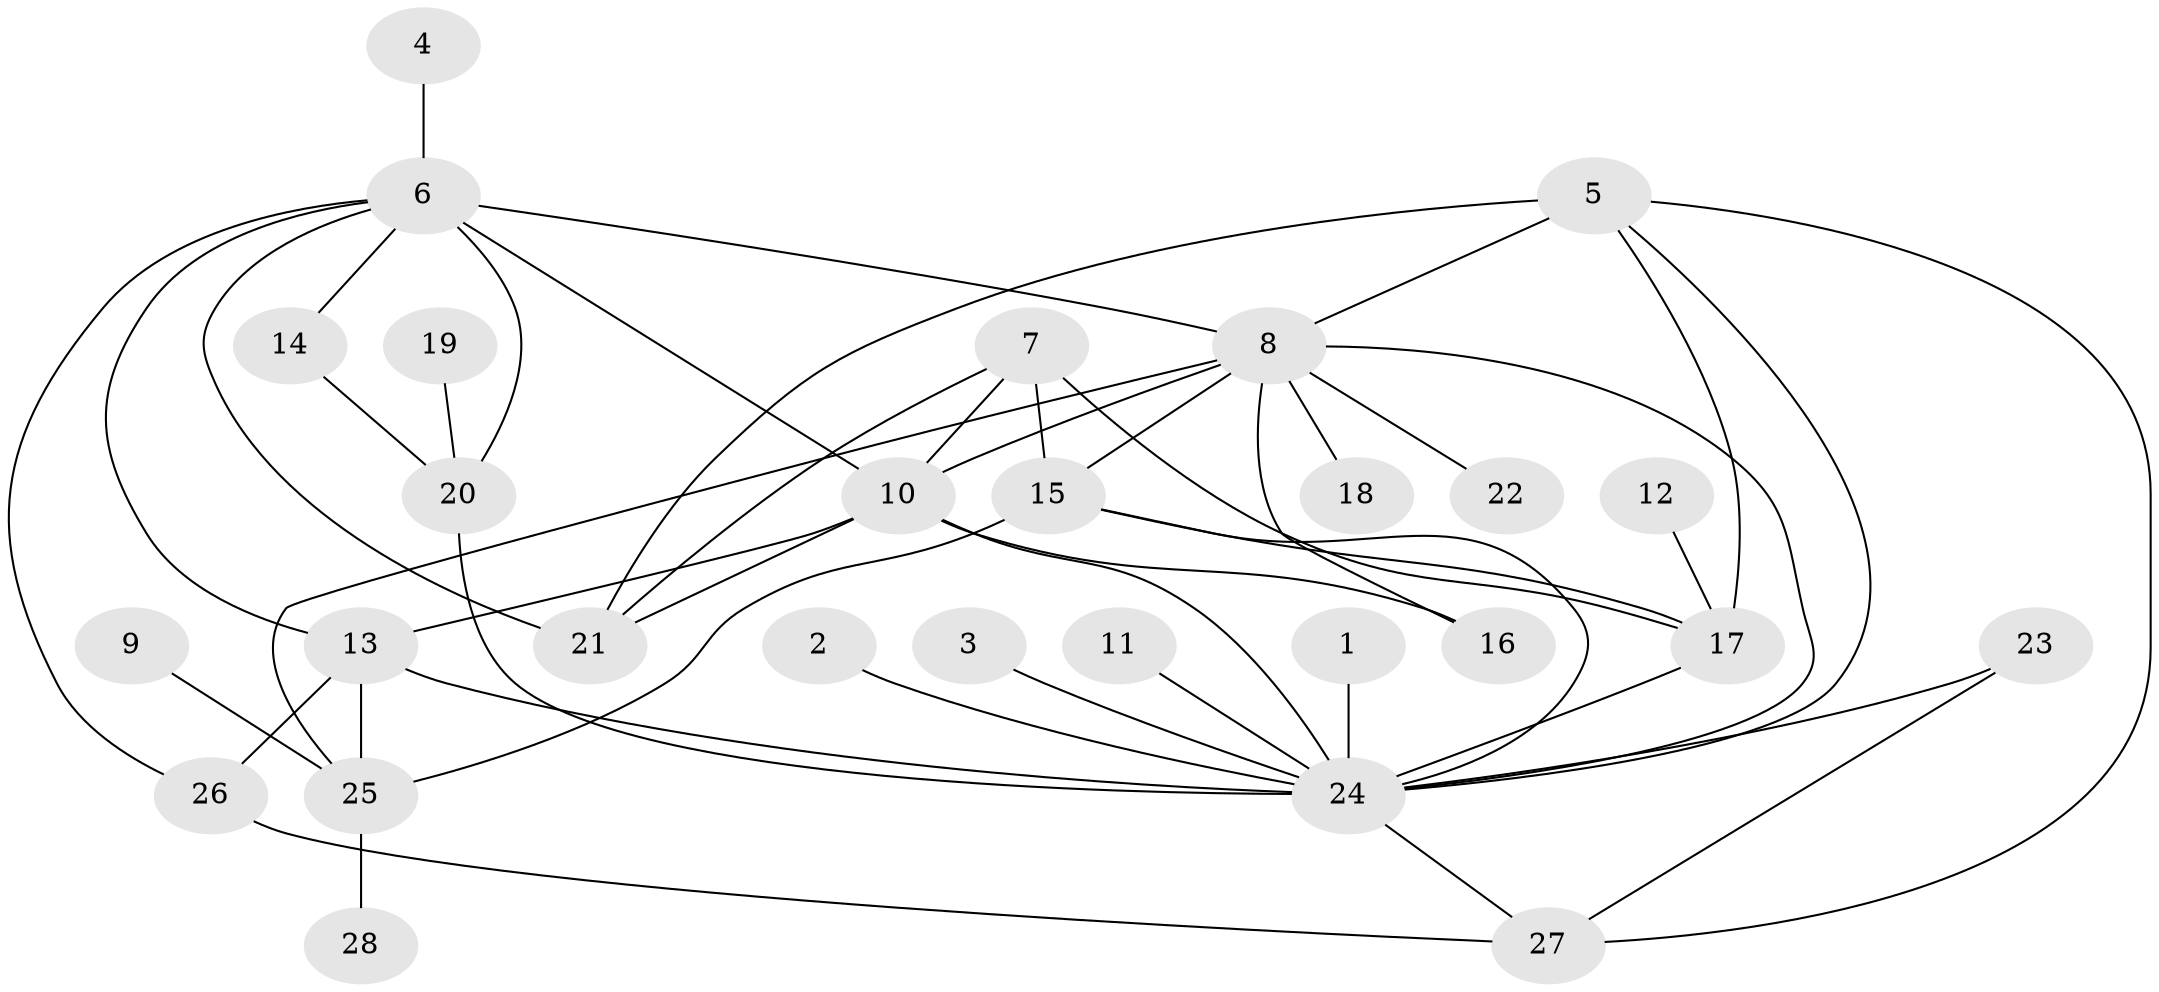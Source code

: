 // original degree distribution, {8: 0.028985507246376812, 11: 0.014492753623188406, 9: 0.014492753623188406, 21: 0.014492753623188406, 4: 0.057971014492753624, 3: 0.10144927536231885, 6: 0.043478260869565216, 1: 0.4927536231884058, 7: 0.043478260869565216, 5: 0.014492753623188406, 2: 0.17391304347826086}
// Generated by graph-tools (version 1.1) at 2025/36/03/04/25 23:36:57]
// undirected, 28 vertices, 49 edges
graph export_dot {
  node [color=gray90,style=filled];
  1;
  2;
  3;
  4;
  5;
  6;
  7;
  8;
  9;
  10;
  11;
  12;
  13;
  14;
  15;
  16;
  17;
  18;
  19;
  20;
  21;
  22;
  23;
  24;
  25;
  26;
  27;
  28;
  1 -- 24 [weight=1.0];
  2 -- 24 [weight=1.0];
  3 -- 24 [weight=1.0];
  4 -- 6 [weight=1.0];
  5 -- 8 [weight=1.0];
  5 -- 17 [weight=1.0];
  5 -- 21 [weight=2.0];
  5 -- 24 [weight=1.0];
  5 -- 27 [weight=1.0];
  6 -- 8 [weight=1.0];
  6 -- 10 [weight=2.0];
  6 -- 13 [weight=1.0];
  6 -- 14 [weight=1.0];
  6 -- 20 [weight=1.0];
  6 -- 21 [weight=1.0];
  6 -- 26 [weight=1.0];
  7 -- 10 [weight=1.0];
  7 -- 15 [weight=1.0];
  7 -- 17 [weight=1.0];
  7 -- 21 [weight=1.0];
  8 -- 10 [weight=1.0];
  8 -- 15 [weight=1.0];
  8 -- 16 [weight=1.0];
  8 -- 18 [weight=2.0];
  8 -- 22 [weight=1.0];
  8 -- 24 [weight=1.0];
  8 -- 25 [weight=1.0];
  9 -- 25 [weight=1.0];
  10 -- 13 [weight=1.0];
  10 -- 16 [weight=1.0];
  10 -- 21 [weight=1.0];
  10 -- 24 [weight=1.0];
  11 -- 24 [weight=1.0];
  12 -- 17 [weight=1.0];
  13 -- 24 [weight=2.0];
  13 -- 25 [weight=1.0];
  13 -- 26 [weight=1.0];
  14 -- 20 [weight=1.0];
  15 -- 17 [weight=1.0];
  15 -- 24 [weight=1.0];
  15 -- 25 [weight=1.0];
  17 -- 24 [weight=2.0];
  19 -- 20 [weight=1.0];
  20 -- 24 [weight=1.0];
  23 -- 24 [weight=1.0];
  23 -- 27 [weight=1.0];
  24 -- 27 [weight=1.0];
  25 -- 28 [weight=1.0];
  26 -- 27 [weight=1.0];
}
